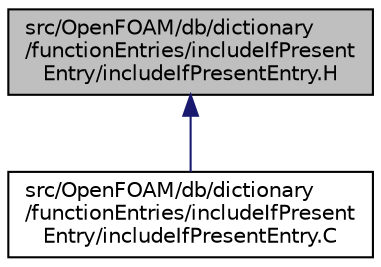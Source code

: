 digraph "src/OpenFOAM/db/dictionary/functionEntries/includeIfPresentEntry/includeIfPresentEntry.H"
{
  bgcolor="transparent";
  edge [fontname="Helvetica",fontsize="10",labelfontname="Helvetica",labelfontsize="10"];
  node [fontname="Helvetica",fontsize="10",shape=record];
  Node1 [label="src/OpenFOAM/db/dictionary\l/functionEntries/includeIfPresent\lEntry/includeIfPresentEntry.H",height=0.2,width=0.4,color="black", fillcolor="grey75", style="filled", fontcolor="black"];
  Node1 -> Node2 [dir="back",color="midnightblue",fontsize="10",style="solid",fontname="Helvetica"];
  Node2 [label="src/OpenFOAM/db/dictionary\l/functionEntries/includeIfPresent\lEntry/includeIfPresentEntry.C",height=0.2,width=0.4,color="black",URL="$a07884.html"];
}
